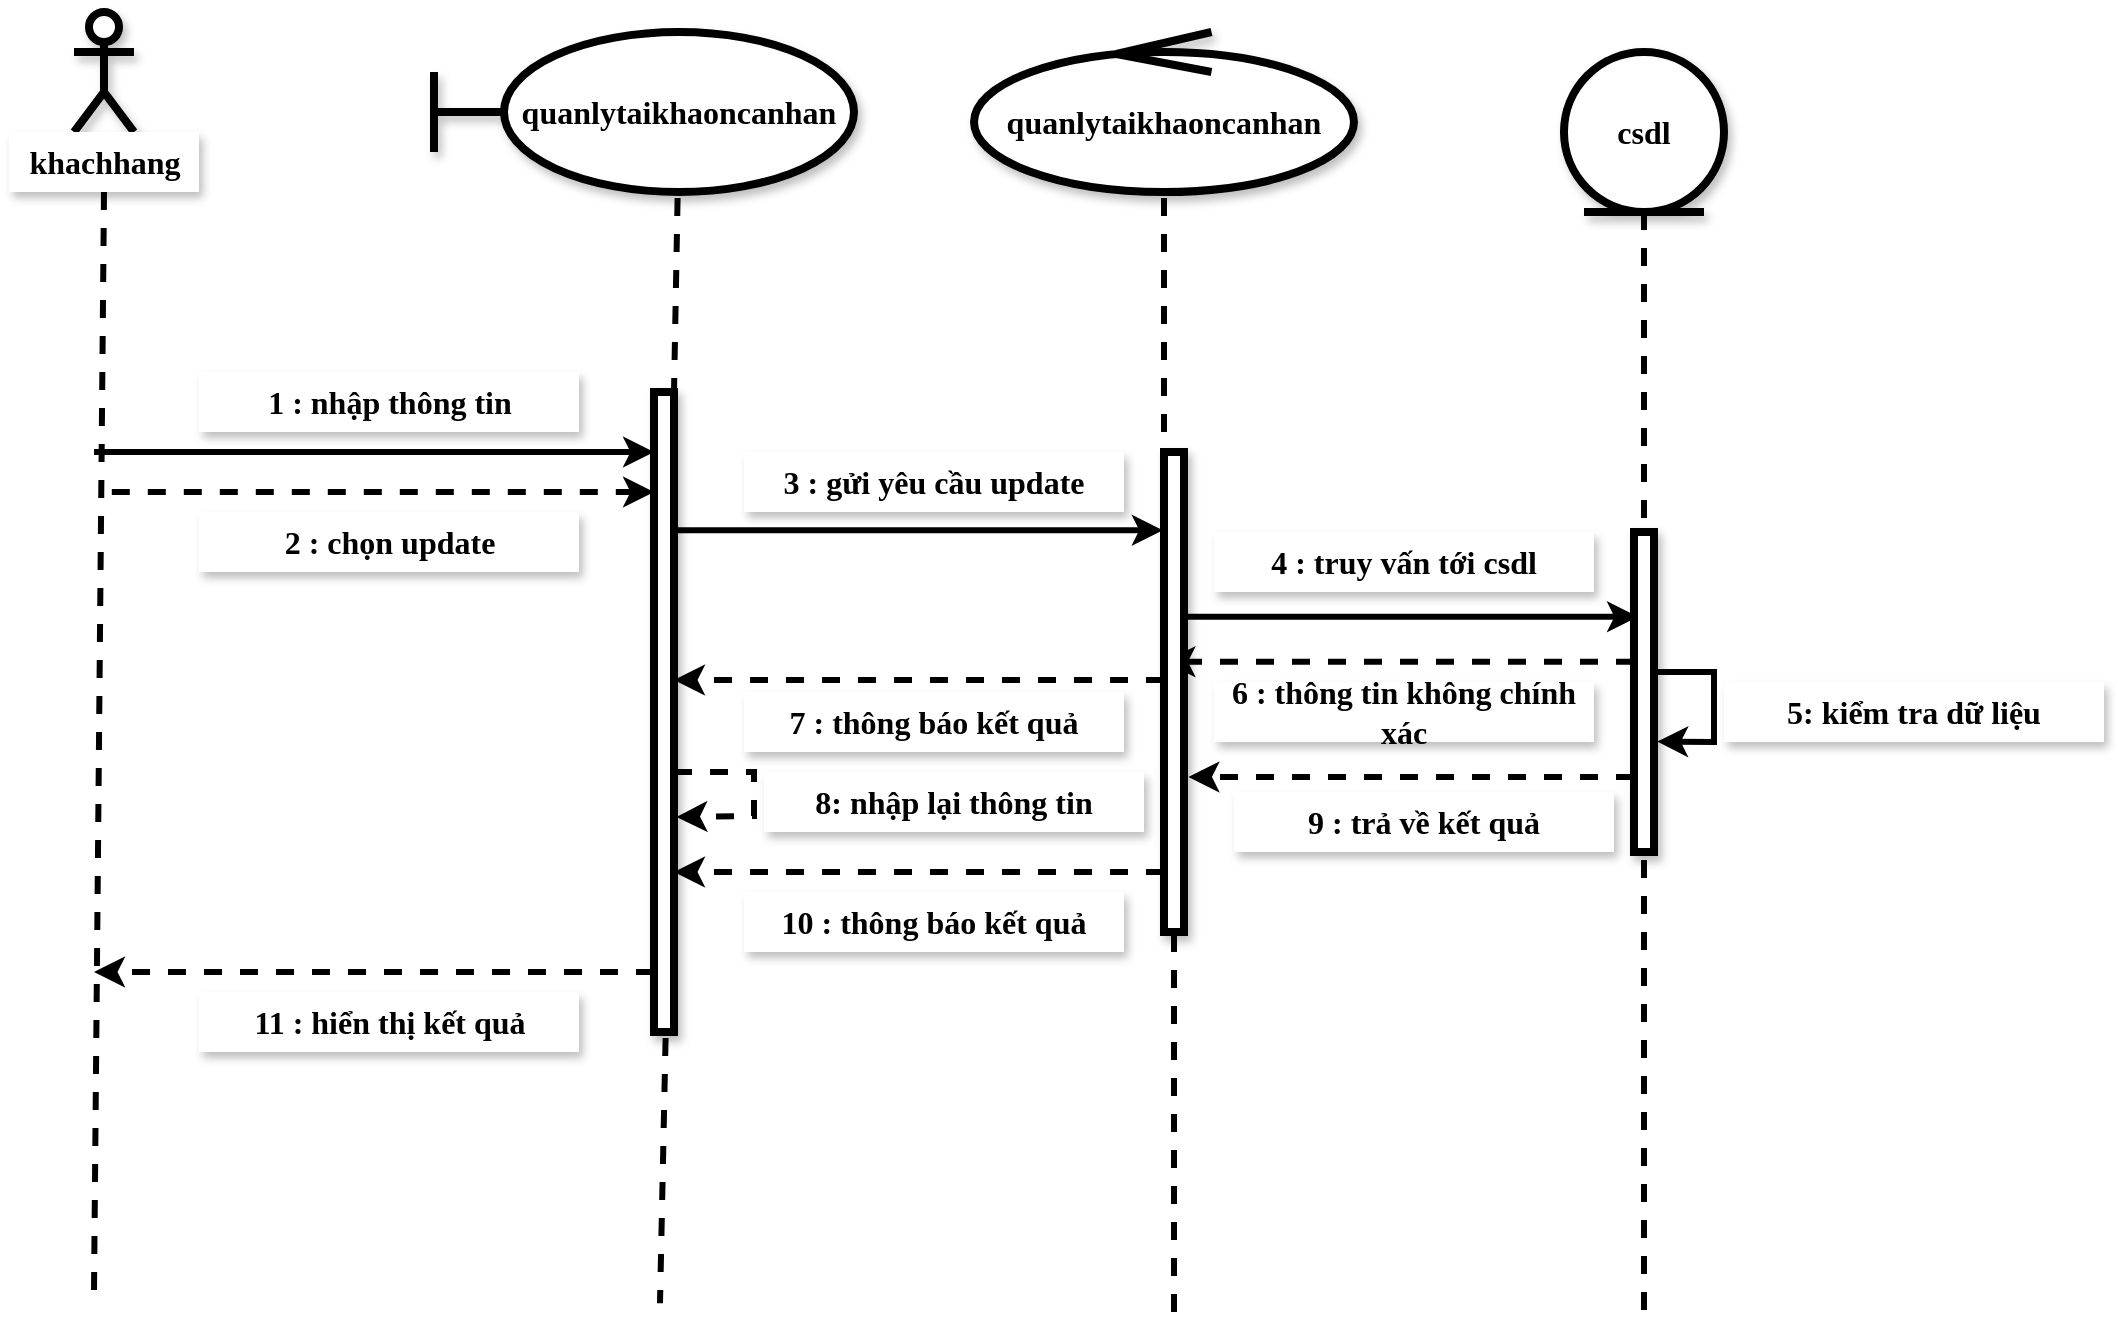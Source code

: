 <mxfile version="19.0.3" type="device"><diagram id="IEi1pzMXfGukTuwCNT0P" name="Trang-1"><mxGraphModel dx="1038" dy="649" grid="1" gridSize="10" guides="1" tooltips="1" connect="1" arrows="1" fold="1" page="1" pageScale="1" pageWidth="1100" pageHeight="850" math="0" shadow="0"><root><mxCell id="0"/><mxCell id="1" parent="0"/><mxCell id="JTMLCY5dQmVl4dVu43uP-19" style="edgeStyle=none;rounded=0;orthogonalLoop=1;jettySize=auto;html=1;exitX=0.5;exitY=1;exitDx=0;exitDy=0;dashed=1;fontFamily=Times New Roman;fontSize=16;endArrow=none;endFill=0;strokeWidth=3;" edge="1" parent="1" source="JTMLCY5dQmVl4dVu43uP-10"><mxGeometry relative="1" as="geometry"><mxPoint x="885" y="750" as="targetPoint"/></mxGeometry></mxCell><mxCell id="JTMLCY5dQmVl4dVu43uP-1" value="Actor" style="shape=umlActor;verticalLabelPosition=bottom;verticalAlign=top;html=1;strokeWidth=4;shadow=1;" vertex="1" parent="1"><mxGeometry x="100" y="100" width="30" height="60" as="geometry"/></mxCell><mxCell id="JTMLCY5dQmVl4dVu43uP-11" style="rounded=0;orthogonalLoop=1;jettySize=auto;html=1;exitX=0.5;exitY=1;exitDx=0;exitDy=0;fontFamily=Times New Roman;fontSize=16;dashed=1;endArrow=none;endFill=0;strokeWidth=3;" edge="1" parent="1" source="JTMLCY5dQmVl4dVu43uP-4"><mxGeometry relative="1" as="geometry"><mxPoint x="110" y="739.6" as="targetPoint"/></mxGeometry></mxCell><mxCell id="JTMLCY5dQmVl4dVu43uP-4" value="khachhang" style="text;html=1;strokeColor=none;fillColor=default;align=center;verticalAlign=middle;whiteSpace=wrap;rounded=0;shadow=1;fontSize=16;fontFamily=Times New Roman;fontStyle=1" vertex="1" parent="1"><mxGeometry x="67.5" y="160" width="95" height="30" as="geometry"/></mxCell><mxCell id="JTMLCY5dQmVl4dVu43uP-20" style="edgeStyle=none;rounded=0;orthogonalLoop=1;jettySize=auto;html=1;entryX=1.22;entryY=0.677;entryDx=0;entryDy=0;entryPerimeter=0;dashed=1;fontFamily=Times New Roman;fontSize=16;endArrow=classic;endFill=1;strokeWidth=3;" edge="1" parent="1" source="JTMLCY5dQmVl4dVu43uP-7" target="JTMLCY5dQmVl4dVu43uP-6"><mxGeometry relative="1" as="geometry"/></mxCell><mxCell id="JTMLCY5dQmVl4dVu43uP-34" style="edgeStyle=none;rounded=0;orthogonalLoop=1;jettySize=auto;html=1;fontFamily=Times New Roman;fontSize=16;startArrow=none;startFill=0;endArrow=classic;endFill=1;strokeWidth=3;entryX=1.16;entryY=0.655;entryDx=0;entryDy=0;entryPerimeter=0;" edge="1" parent="1" source="JTMLCY5dQmVl4dVu43uP-7" target="JTMLCY5dQmVl4dVu43uP-7"><mxGeometry relative="1" as="geometry"><mxPoint x="980" y="400" as="targetPoint"/><Array as="points"><mxPoint x="920" y="430"/><mxPoint x="920" y="465"/></Array></mxGeometry></mxCell><mxCell id="JTMLCY5dQmVl4dVu43uP-36" style="edgeStyle=none;rounded=0;orthogonalLoop=1;jettySize=auto;html=1;entryX=0.02;entryY=0.437;entryDx=0;entryDy=0;entryPerimeter=0;fontFamily=Times New Roman;fontSize=16;startArrow=none;startFill=0;endArrow=classic;endFill=1;strokeWidth=3;dashed=1;" edge="1" parent="1" source="JTMLCY5dQmVl4dVu43uP-7" target="JTMLCY5dQmVl4dVu43uP-6"><mxGeometry relative="1" as="geometry"/></mxCell><mxCell id="JTMLCY5dQmVl4dVu43uP-7" value="" style="html=1;points=[];perimeter=orthogonalPerimeter;shadow=1;fontFamily=Times New Roman;fontSize=16;strokeWidth=4;fillColor=default;" vertex="1" parent="1"><mxGeometry x="880" y="360" width="10" height="160" as="geometry"/></mxCell><mxCell id="JTMLCY5dQmVl4dVu43uP-12" style="edgeStyle=none;rounded=0;orthogonalLoop=1;jettySize=auto;html=1;exitX=0.58;exitY=1;exitDx=0;exitDy=3;exitPerimeter=0;dashed=1;fontFamily=Times New Roman;fontSize=16;endArrow=none;endFill=0;startArrow=none;strokeWidth=3;" edge="1" parent="1" source="JTMLCY5dQmVl4dVu43uP-5"><mxGeometry relative="1" as="geometry"><mxPoint x="393" y="745.6" as="targetPoint"/></mxGeometry></mxCell><mxCell id="JTMLCY5dQmVl4dVu43uP-8" value="quanlytaikhaoncanhan" style="shape=umlBoundary;whiteSpace=wrap;html=1;shadow=1;fontFamily=Times New Roman;fontSize=16;strokeWidth=4;fillColor=default;fontStyle=1;points=[[0.58,1,0,0,3]];" vertex="1" parent="1"><mxGeometry x="280" y="110" width="210" height="80" as="geometry"/></mxCell><mxCell id="JTMLCY5dQmVl4dVu43uP-14" style="edgeStyle=none;rounded=0;orthogonalLoop=1;jettySize=auto;html=1;exitX=0.5;exitY=1;exitDx=0;exitDy=3;exitPerimeter=0;dashed=1;fontFamily=Times New Roman;fontSize=16;endArrow=none;endFill=0;startArrow=none;strokeWidth=3;" edge="1" parent="1" source="JTMLCY5dQmVl4dVu43uP-6"><mxGeometry relative="1" as="geometry"><mxPoint x="650" y="750" as="targetPoint"/><Array as="points"><mxPoint x="650" y="490"/></Array></mxGeometry></mxCell><mxCell id="JTMLCY5dQmVl4dVu43uP-9" value="quanlytaikhaoncanhan" style="ellipse;shape=umlControl;whiteSpace=wrap;html=1;shadow=1;fontFamily=Times New Roman;fontSize=16;strokeWidth=4;fillColor=default;fontStyle=1;points=[[0.5,1,0,0,3]];" vertex="1" parent="1"><mxGeometry x="550" y="110" width="190" height="80" as="geometry"/></mxCell><mxCell id="JTMLCY5dQmVl4dVu43uP-10" value="csdl" style="ellipse;shape=umlEntity;whiteSpace=wrap;html=1;shadow=1;fontFamily=Times New Roman;fontSize=16;strokeWidth=4;fillColor=default;fontStyle=1" vertex="1" parent="1"><mxGeometry x="845" y="120" width="80" height="80" as="geometry"/></mxCell><mxCell id="JTMLCY5dQmVl4dVu43uP-22" style="edgeStyle=none;rounded=0;orthogonalLoop=1;jettySize=auto;html=1;dashed=1;fontFamily=Times New Roman;fontSize=16;endArrow=classic;endFill=1;strokeWidth=3;" edge="1" parent="1" source="JTMLCY5dQmVl4dVu43uP-5"><mxGeometry relative="1" as="geometry"><mxPoint x="110" y="580" as="targetPoint"/></mxGeometry></mxCell><mxCell id="JTMLCY5dQmVl4dVu43uP-24" style="edgeStyle=none;rounded=0;orthogonalLoop=1;jettySize=auto;html=1;entryX=-0.06;entryY=0.163;entryDx=0;entryDy=0;entryPerimeter=0;fontFamily=Times New Roman;fontSize=16;endArrow=classic;endFill=1;strokeWidth=3;" edge="1" parent="1" source="JTMLCY5dQmVl4dVu43uP-5" target="JTMLCY5dQmVl4dVu43uP-6"><mxGeometry relative="1" as="geometry"/></mxCell><mxCell id="JTMLCY5dQmVl4dVu43uP-25" style="edgeStyle=none;rounded=0;orthogonalLoop=1;jettySize=auto;html=1;fontFamily=Times New Roman;fontSize=16;endArrow=none;endFill=0;strokeWidth=3;startArrow=classic;startFill=1;" edge="1" parent="1" source="JTMLCY5dQmVl4dVu43uP-5"><mxGeometry relative="1" as="geometry"><mxPoint x="110" y="320" as="targetPoint"/></mxGeometry></mxCell><mxCell id="JTMLCY5dQmVl4dVu43uP-26" style="edgeStyle=none;rounded=0;orthogonalLoop=1;jettySize=auto;html=1;dashed=1;fontFamily=Times New Roman;fontSize=16;startArrow=classic;startFill=1;endArrow=none;endFill=0;strokeWidth=3;" edge="1" parent="1" source="JTMLCY5dQmVl4dVu43uP-5"><mxGeometry relative="1" as="geometry"><mxPoint x="110" y="340" as="targetPoint"/></mxGeometry></mxCell><mxCell id="JTMLCY5dQmVl4dVu43uP-40" style="edgeStyle=none;rounded=0;orthogonalLoop=1;jettySize=auto;html=1;dashed=1;fontFamily=Times New Roman;fontSize=16;startArrow=none;startFill=0;endArrow=classic;endFill=1;strokeWidth=3;entryX=1.12;entryY=0.664;entryDx=0;entryDy=0;entryPerimeter=0;" edge="1" parent="1" source="JTMLCY5dQmVl4dVu43uP-5" target="JTMLCY5dQmVl4dVu43uP-5"><mxGeometry relative="1" as="geometry"><mxPoint x="520" y="480" as="targetPoint"/><Array as="points"><mxPoint x="440" y="480"/><mxPoint x="440" y="502"/></Array></mxGeometry></mxCell><mxCell id="JTMLCY5dQmVl4dVu43uP-5" value="" style="html=1;points=[];perimeter=orthogonalPerimeter;shadow=1;fontFamily=Times New Roman;fontSize=16;strokeWidth=4;fillColor=default;" vertex="1" parent="1"><mxGeometry x="390" y="290" width="10" height="320" as="geometry"/></mxCell><mxCell id="JTMLCY5dQmVl4dVu43uP-13" value="" style="edgeStyle=none;rounded=0;orthogonalLoop=1;jettySize=auto;html=1;exitX=0.58;exitY=1;exitDx=0;exitDy=3;exitPerimeter=0;dashed=1;fontFamily=Times New Roman;fontSize=16;endArrow=none;endFill=0;strokeWidth=3;" edge="1" parent="1" source="JTMLCY5dQmVl4dVu43uP-8" target="JTMLCY5dQmVl4dVu43uP-5"><mxGeometry relative="1" as="geometry"><mxPoint x="393" y="745.6" as="targetPoint"/><mxPoint x="393" y="193" as="sourcePoint"/></mxGeometry></mxCell><mxCell id="JTMLCY5dQmVl4dVu43uP-21" style="edgeStyle=none;rounded=0;orthogonalLoop=1;jettySize=auto;html=1;entryX=1;entryY=0.75;entryDx=0;entryDy=0;entryPerimeter=0;dashed=1;fontFamily=Times New Roman;fontSize=16;endArrow=classic;endFill=1;strokeWidth=3;" edge="1" parent="1" source="JTMLCY5dQmVl4dVu43uP-6" target="JTMLCY5dQmVl4dVu43uP-5"><mxGeometry relative="1" as="geometry"/></mxCell><mxCell id="JTMLCY5dQmVl4dVu43uP-23" style="edgeStyle=none;rounded=0;orthogonalLoop=1;jettySize=auto;html=1;entryX=0.2;entryY=0.265;entryDx=0;entryDy=0;entryPerimeter=0;fontFamily=Times New Roman;fontSize=16;endArrow=classic;endFill=1;strokeWidth=3;" edge="1" parent="1" source="JTMLCY5dQmVl4dVu43uP-6" target="JTMLCY5dQmVl4dVu43uP-7"><mxGeometry relative="1" as="geometry"/></mxCell><mxCell id="JTMLCY5dQmVl4dVu43uP-6" value="" style="html=1;points=[];perimeter=orthogonalPerimeter;shadow=1;fontFamily=Times New Roman;fontSize=16;strokeWidth=4;fillColor=default;" vertex="1" parent="1"><mxGeometry x="645" y="320" width="10" height="240" as="geometry"/></mxCell><mxCell id="JTMLCY5dQmVl4dVu43uP-15" value="" style="edgeStyle=none;rounded=0;orthogonalLoop=1;jettySize=auto;html=1;exitX=0.5;exitY=1;exitDx=0;exitDy=3;exitPerimeter=0;dashed=1;fontFamily=Times New Roman;fontSize=16;endArrow=none;endFill=0;strokeWidth=3;" edge="1" parent="1" source="JTMLCY5dQmVl4dVu43uP-9" target="JTMLCY5dQmVl4dVu43uP-6"><mxGeometry relative="1" as="geometry"><mxPoint x="650" y="750" as="targetPoint"/><mxPoint x="650" y="193" as="sourcePoint"/><Array as="points"/></mxGeometry></mxCell><mxCell id="JTMLCY5dQmVl4dVu43uP-27" value="1 : nhập thông tin" style="text;html=1;strokeColor=none;fillColor=default;align=center;verticalAlign=middle;whiteSpace=wrap;rounded=0;shadow=1;fontSize=16;fontFamily=Times New Roman;fontStyle=1" vertex="1" parent="1"><mxGeometry x="162.5" y="280" width="190" height="30" as="geometry"/></mxCell><mxCell id="JTMLCY5dQmVl4dVu43uP-28" value="2 : chọn update" style="text;html=1;strokeColor=none;fillColor=default;align=center;verticalAlign=middle;whiteSpace=wrap;rounded=0;shadow=1;fontSize=16;fontFamily=Times New Roman;fontStyle=1" vertex="1" parent="1"><mxGeometry x="162.5" y="350" width="190" height="30" as="geometry"/></mxCell><mxCell id="JTMLCY5dQmVl4dVu43uP-29" value="3 : gửi yêu cầu update" style="text;html=1;strokeColor=none;fillColor=default;align=center;verticalAlign=middle;whiteSpace=wrap;rounded=0;shadow=1;fontSize=16;fontFamily=Times New Roman;fontStyle=1" vertex="1" parent="1"><mxGeometry x="435" y="320" width="190" height="30" as="geometry"/></mxCell><mxCell id="JTMLCY5dQmVl4dVu43uP-30" value="4 : truy vấn tới csdl" style="text;html=1;strokeColor=none;fillColor=default;align=center;verticalAlign=middle;whiteSpace=wrap;rounded=0;shadow=1;fontSize=16;fontFamily=Times New Roman;fontStyle=1" vertex="1" parent="1"><mxGeometry x="670" y="360" width="190" height="30" as="geometry"/></mxCell><mxCell id="JTMLCY5dQmVl4dVu43uP-31" value="9 : trả về kết quả" style="text;html=1;strokeColor=none;fillColor=default;align=center;verticalAlign=middle;whiteSpace=wrap;rounded=0;shadow=1;fontSize=16;fontFamily=Times New Roman;fontStyle=1" vertex="1" parent="1"><mxGeometry x="680" y="490" width="190" height="30" as="geometry"/></mxCell><mxCell id="JTMLCY5dQmVl4dVu43uP-32" value="10 : thông báo kết quả" style="text;html=1;strokeColor=none;fillColor=default;align=center;verticalAlign=middle;whiteSpace=wrap;rounded=0;shadow=1;fontSize=16;fontFamily=Times New Roman;fontStyle=1" vertex="1" parent="1"><mxGeometry x="435" y="540" width="190" height="30" as="geometry"/></mxCell><mxCell id="JTMLCY5dQmVl4dVu43uP-33" value="11 : hiển thị kết quả" style="text;html=1;strokeColor=none;fillColor=default;align=center;verticalAlign=middle;whiteSpace=wrap;rounded=0;shadow=1;fontSize=16;fontFamily=Times New Roman;fontStyle=1" vertex="1" parent="1"><mxGeometry x="162.5" y="590" width="190" height="30" as="geometry"/></mxCell><mxCell id="JTMLCY5dQmVl4dVu43uP-35" value="5: kiểm tra dữ liệu" style="text;html=1;strokeColor=none;fillColor=default;align=center;verticalAlign=middle;whiteSpace=wrap;rounded=0;shadow=1;fontSize=16;fontFamily=Times New Roman;fontStyle=1" vertex="1" parent="1"><mxGeometry x="925" y="435" width="190" height="30" as="geometry"/></mxCell><mxCell id="JTMLCY5dQmVl4dVu43uP-37" value="6 : thông tin không chính xác" style="text;html=1;strokeColor=none;fillColor=default;align=center;verticalAlign=middle;whiteSpace=wrap;rounded=0;shadow=1;fontSize=16;fontFamily=Times New Roman;fontStyle=1" vertex="1" parent="1"><mxGeometry x="670" y="435" width="190" height="30" as="geometry"/></mxCell><mxCell id="JTMLCY5dQmVl4dVu43uP-38" style="edgeStyle=none;rounded=0;orthogonalLoop=1;jettySize=auto;html=1;entryX=1;entryY=0.75;entryDx=0;entryDy=0;entryPerimeter=0;dashed=1;fontFamily=Times New Roman;fontSize=16;endArrow=classic;endFill=1;strokeWidth=3;" edge="1" parent="1"><mxGeometry relative="1" as="geometry"><mxPoint x="645" y="434" as="sourcePoint"/><mxPoint x="400" y="434" as="targetPoint"/></mxGeometry></mxCell><mxCell id="JTMLCY5dQmVl4dVu43uP-39" value="7 : thông báo kết quả" style="text;html=1;strokeColor=none;fillColor=default;align=center;verticalAlign=middle;whiteSpace=wrap;rounded=0;shadow=1;fontSize=16;fontFamily=Times New Roman;fontStyle=1" vertex="1" parent="1"><mxGeometry x="435" y="440" width="190" height="30" as="geometry"/></mxCell><mxCell id="JTMLCY5dQmVl4dVu43uP-41" value="8: nhập lại thông tin" style="text;html=1;strokeColor=none;fillColor=default;align=center;verticalAlign=middle;whiteSpace=wrap;rounded=0;shadow=1;fontSize=16;fontFamily=Times New Roman;fontStyle=1" vertex="1" parent="1"><mxGeometry x="445" y="480" width="190" height="30" as="geometry"/></mxCell></root></mxGraphModel></diagram></mxfile>